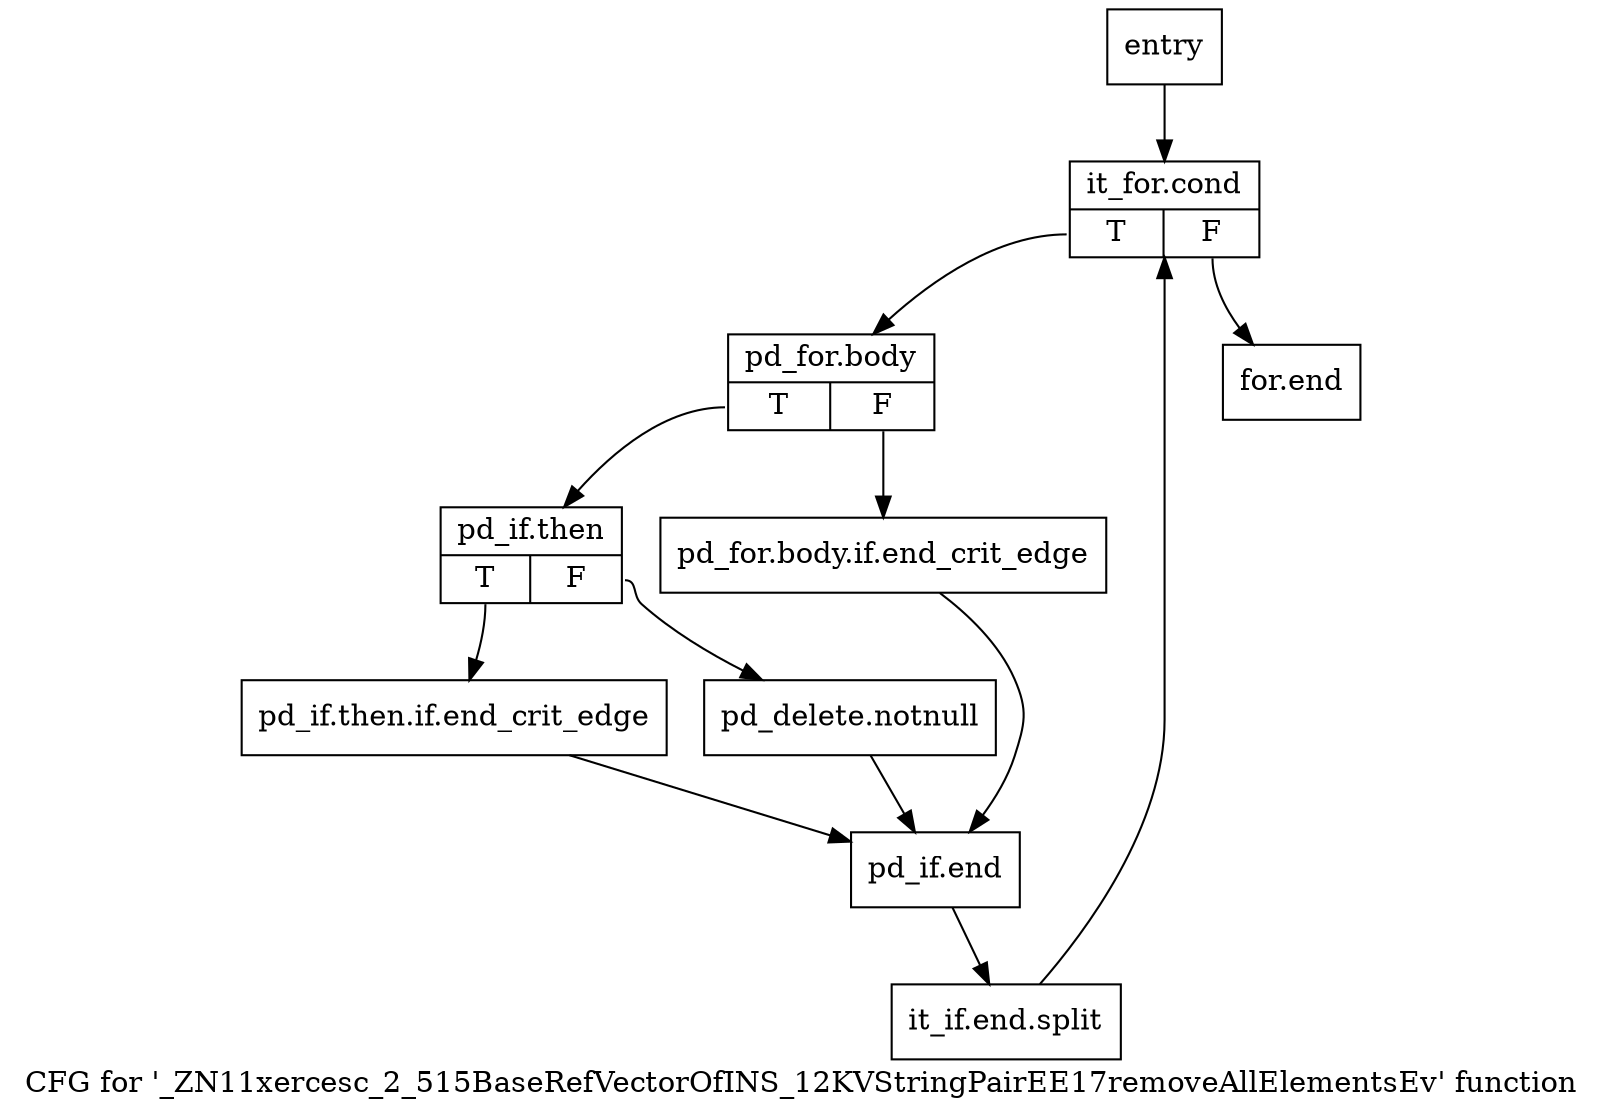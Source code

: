 digraph "CFG for '_ZN11xercesc_2_515BaseRefVectorOfINS_12KVStringPairEE17removeAllElementsEv' function" {
	label="CFG for '_ZN11xercesc_2_515BaseRefVectorOfINS_12KVStringPairEE17removeAllElementsEv' function";

	Node0x38b0610 [shape=record,label="{entry}"];
	Node0x38b0610 -> Node0x38b0660;
	Node0x38b0660 [shape=record,label="{it_for.cond|{<s0>T|<s1>F}}"];
	Node0x38b0660:s0 -> Node0x38b06b0;
	Node0x38b0660:s1 -> Node0x38b0890;
	Node0x38b06b0 [shape=record,label="{pd_for.body|{<s0>T|<s1>F}}"];
	Node0x38b06b0:s0 -> Node0x38b0750;
	Node0x38b06b0:s1 -> Node0x38b0700;
	Node0x38b0700 [shape=record,label="{pd_for.body.if.end_crit_edge}"];
	Node0x38b0700 -> Node0x38b0840;
	Node0x38b0750 [shape=record,label="{pd_if.then|{<s0>T|<s1>F}}"];
	Node0x38b0750:s0 -> Node0x38b07a0;
	Node0x38b0750:s1 -> Node0x38b07f0;
	Node0x38b07a0 [shape=record,label="{pd_if.then.if.end_crit_edge}"];
	Node0x38b07a0 -> Node0x38b0840;
	Node0x38b07f0 [shape=record,label="{pd_delete.notnull}"];
	Node0x38b07f0 -> Node0x38b0840;
	Node0x38b0840 [shape=record,label="{pd_if.end}"];
	Node0x38b0840 -> Node0xaa8f690;
	Node0xaa8f690 [shape=record,label="{it_if.end.split}"];
	Node0xaa8f690 -> Node0x38b0660;
	Node0x38b0890 [shape=record,label="{for.end}"];
}
